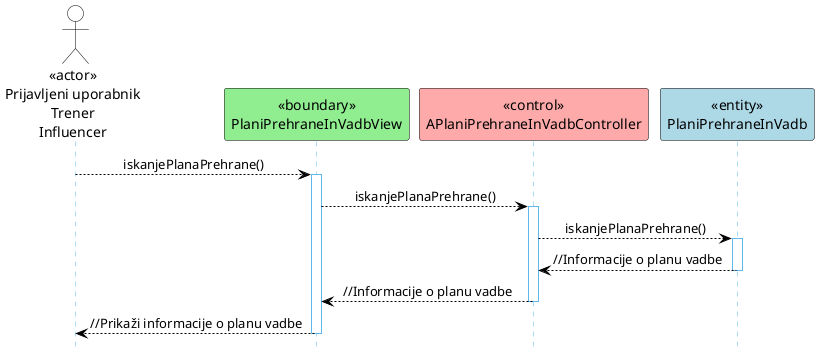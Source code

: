 @startuml
hide footbox

skinparam backgroundcolor transparent
skinparam defaultTextAlignment center
skinparam actorBorderColor black
skinparam actorBackgroundColor white
skinparam arrowColor black  
skinparam sequenceLifeLineBorderColor #5FB8EC
skinparam sequenceParticipantBorderColor #Black
skinparam sequenceParticipantBackgroundColor white

actor PrijavljeniUpor as "<<actor>>\nPrijavljeni uporabnik\nTrener\nInfluencer"
participant AnalizaTrenignovView as "<<boundary>>\nPlaniPrehraneInVadbView" #LightGreen
participant AktivnostiController as "<<control>>\nAPlaniPrehraneInVadbController" #FFAAAA
participant Aktivnost as "<<entity>>\nPlaniPrehraneInVadb" #LightBlue

PrijavljeniUpor --> AnalizaTrenignovView: iskanjePlanaPrehrane()
activate AnalizaTrenignovView
AnalizaTrenignovView --> AktivnostiController: iskanjePlanaPrehrane()
activate AktivnostiController
AktivnostiController --> Aktivnost: iskanjePlanaPrehrane()
activate Aktivnost
Aktivnost --> AktivnostiController: //Informacije o planu vadbe
deactivate Aktivnost
AktivnostiController --> AnalizaTrenignovView: //Informacije o planu vadbe
deactivate AktivnostiController
AnalizaTrenignovView --> PrijavljeniUpor: //Prikaži informacije o planu vadbe
deactivate AnalizaTrenignovView
@enduml
